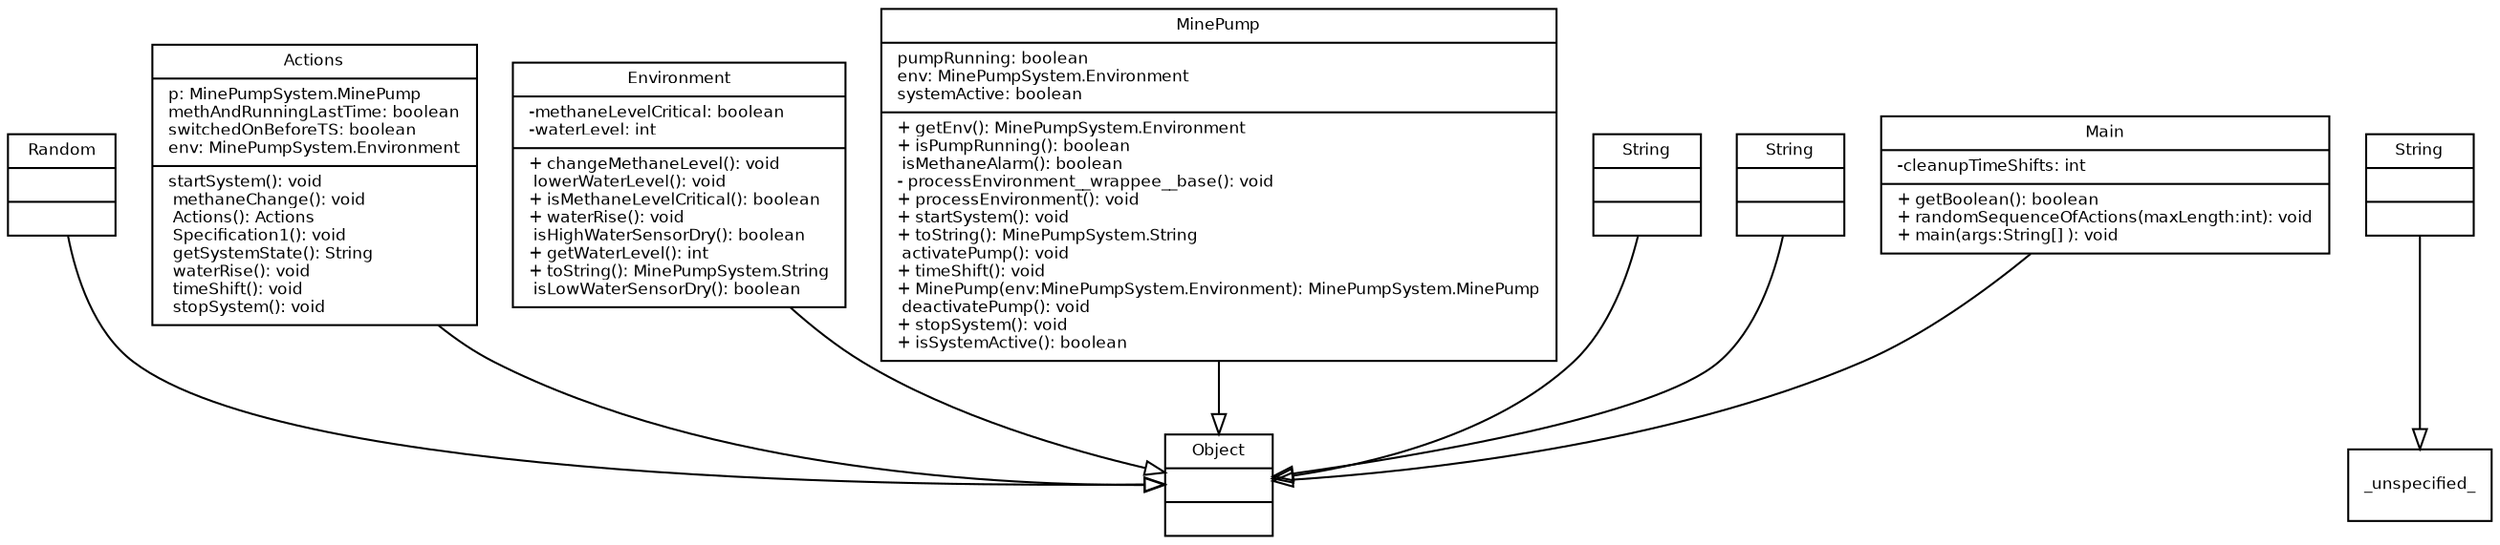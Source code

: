 digraph TypeHierarchy { 
        fontname = "Bitstream Vera Sans"
        fontsize = 8

        node [
                  fontname = "Bitstream Vera Sans"
                  fontsize = 8
                  shape = "record"
        ]

        edge [
                  fontname = "Bitstream Vera Sans"
                  fontsize = 8
        ]

        Random [
                  label = "{Random||}"
        ]

        Actions [
                  label = "{Actions|p: MinePumpSystem.MinePump\lmethAndRunningLastTime: boolean\lswitchedOnBeforeTS: boolean\lenv: MinePumpSystem.Environment\l| startSystem(): void\l methaneChange(): void\l Actions(): Actions\l Specification1(): void\l getSystemState(): String\l waterRise(): void\l timeShift(): void\l stopSystem(): void\l}"
        ]

        MinePumpSystem_Environment [
                  label = "{Environment|-methaneLevelCritical: boolean\l-waterLevel: int\l|+ changeMethaneLevel(): void\l lowerWaterLevel(): void\l+ isMethaneLevelCritical(): boolean\l+ waterRise(): void\l isHighWaterSensorDry(): boolean\l+ getWaterLevel(): int\l+ toString(): MinePumpSystem.String\l isLowWaterSensorDry(): boolean\l}"
        ]

        MinePumpSystem_MinePump [
                  label = "{MinePump|pumpRunning: boolean\lenv: MinePumpSystem.Environment\lsystemActive: boolean\l|+ getEnv(): MinePumpSystem.Environment\l+ isPumpRunning(): boolean\l isMethaneAlarm(): boolean\l- processEnvironment__wrappee__base(): void\l+ processEnvironment(): void\l+ startSystem(): void\l+ toString(): MinePumpSystem.String\l activatePump(): void\l+ timeShift(): void\l+ MinePump(env:MinePumpSystem.Environment): MinePumpSystem.MinePump\l deactivatePump(): void\l+ stopSystem(): void\l+ isSystemActive(): boolean\l}"
        ]

        String [
                  label = "{String||}"
        ]

        java_lang_String [
                  label = "{String||}"
        ]

        java_lang_Object [
                  label = "{Object||}"
        ]

        MinePumpSystem_String [
                  label = "{String||}"
        ]

        Main [
                  label = "{Main|-cleanupTimeShifts: int\l|+ getBoolean(): boolean\l+ randomSequenceOfActions(maxLength:int): void\l+ main(args:String[] ): void\l}"
        ]

        edge [
                  arrowhead = "empty"
                  style = "solid"
                  arrowtail = "none"
        ]

        Random -> java_lang_Object
        Actions -> java_lang_Object
        MinePumpSystem_Environment -> java_lang_Object
        MinePumpSystem_MinePump -> java_lang_Object
        String -> _unspecified_
        java_lang_String -> java_lang_Object
        MinePumpSystem_String -> java_lang_Object
        Main -> java_lang_Object
        edge [
                  arrowhead = "empty"
                  style = "dashed"
                  arrowtail = "none"
        ]

        edge [
                  arrowhead = "normal"
                  style = "solid"
                  arrowtail = "odot"
        ]

}